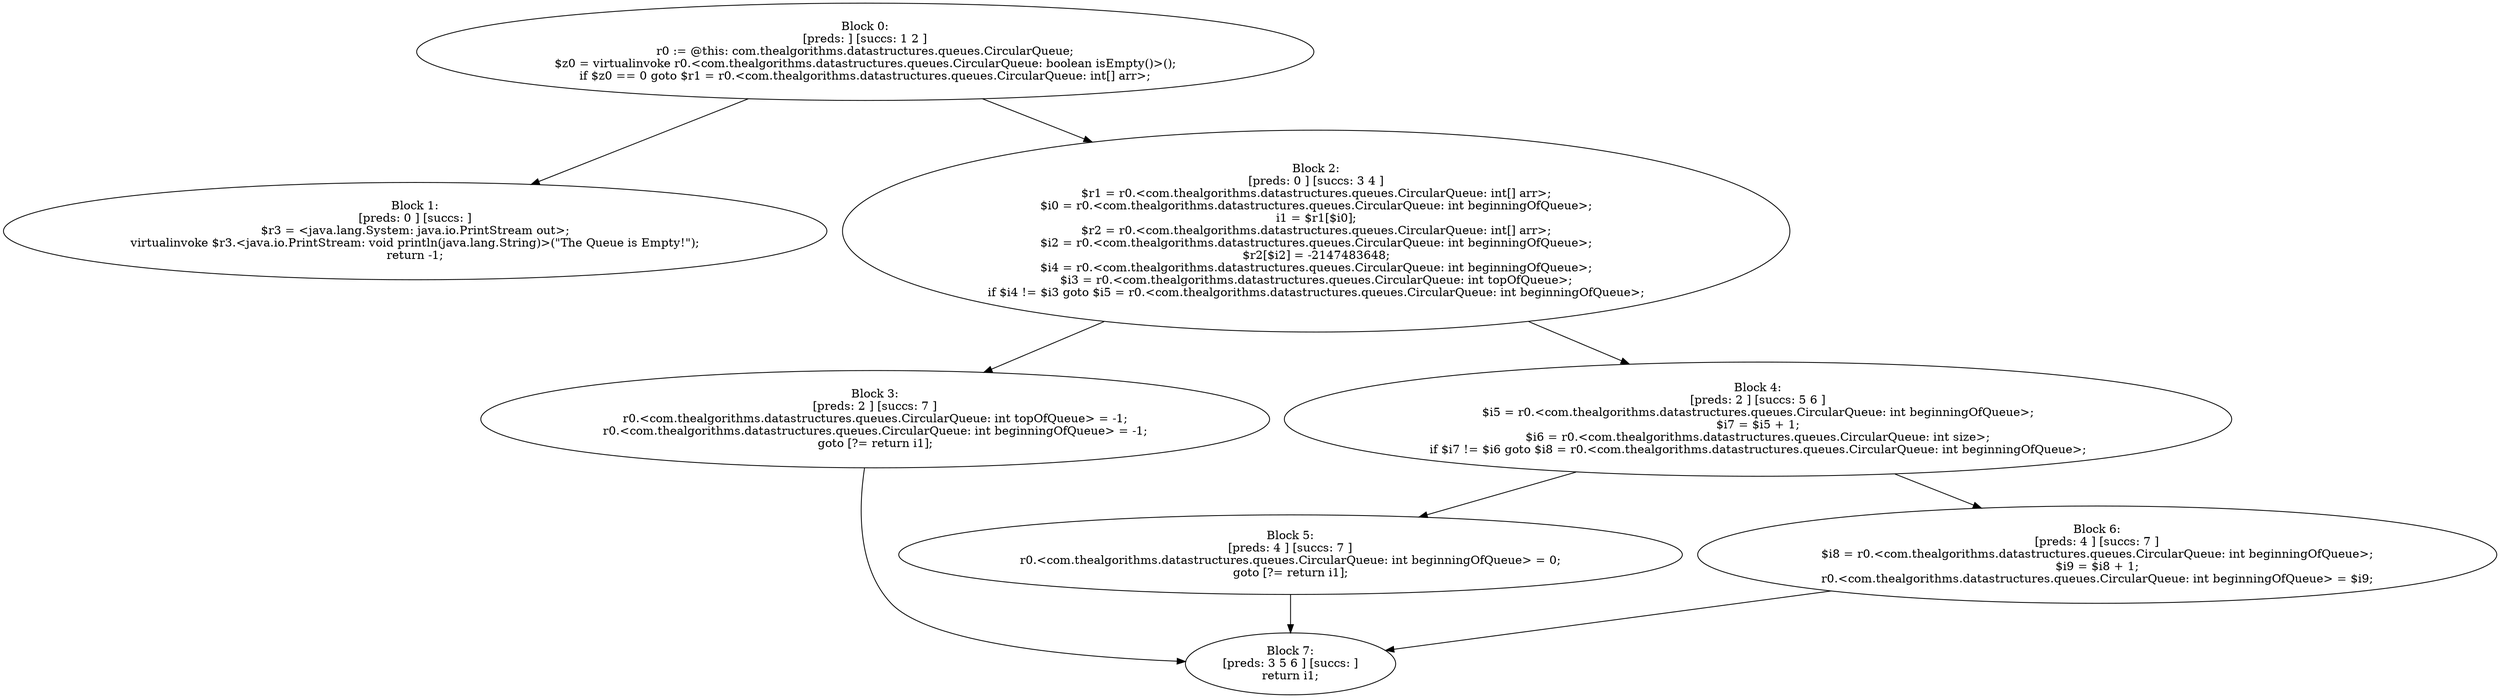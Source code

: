 digraph "unitGraph" {
    "Block 0:
[preds: ] [succs: 1 2 ]
r0 := @this: com.thealgorithms.datastructures.queues.CircularQueue;
$z0 = virtualinvoke r0.<com.thealgorithms.datastructures.queues.CircularQueue: boolean isEmpty()>();
if $z0 == 0 goto $r1 = r0.<com.thealgorithms.datastructures.queues.CircularQueue: int[] arr>;
"
    "Block 1:
[preds: 0 ] [succs: ]
$r3 = <java.lang.System: java.io.PrintStream out>;
virtualinvoke $r3.<java.io.PrintStream: void println(java.lang.String)>(\"The Queue is Empty!\");
return -1;
"
    "Block 2:
[preds: 0 ] [succs: 3 4 ]
$r1 = r0.<com.thealgorithms.datastructures.queues.CircularQueue: int[] arr>;
$i0 = r0.<com.thealgorithms.datastructures.queues.CircularQueue: int beginningOfQueue>;
i1 = $r1[$i0];
$r2 = r0.<com.thealgorithms.datastructures.queues.CircularQueue: int[] arr>;
$i2 = r0.<com.thealgorithms.datastructures.queues.CircularQueue: int beginningOfQueue>;
$r2[$i2] = -2147483648;
$i4 = r0.<com.thealgorithms.datastructures.queues.CircularQueue: int beginningOfQueue>;
$i3 = r0.<com.thealgorithms.datastructures.queues.CircularQueue: int topOfQueue>;
if $i4 != $i3 goto $i5 = r0.<com.thealgorithms.datastructures.queues.CircularQueue: int beginningOfQueue>;
"
    "Block 3:
[preds: 2 ] [succs: 7 ]
r0.<com.thealgorithms.datastructures.queues.CircularQueue: int topOfQueue> = -1;
r0.<com.thealgorithms.datastructures.queues.CircularQueue: int beginningOfQueue> = -1;
goto [?= return i1];
"
    "Block 4:
[preds: 2 ] [succs: 5 6 ]
$i5 = r0.<com.thealgorithms.datastructures.queues.CircularQueue: int beginningOfQueue>;
$i7 = $i5 + 1;
$i6 = r0.<com.thealgorithms.datastructures.queues.CircularQueue: int size>;
if $i7 != $i6 goto $i8 = r0.<com.thealgorithms.datastructures.queues.CircularQueue: int beginningOfQueue>;
"
    "Block 5:
[preds: 4 ] [succs: 7 ]
r0.<com.thealgorithms.datastructures.queues.CircularQueue: int beginningOfQueue> = 0;
goto [?= return i1];
"
    "Block 6:
[preds: 4 ] [succs: 7 ]
$i8 = r0.<com.thealgorithms.datastructures.queues.CircularQueue: int beginningOfQueue>;
$i9 = $i8 + 1;
r0.<com.thealgorithms.datastructures.queues.CircularQueue: int beginningOfQueue> = $i9;
"
    "Block 7:
[preds: 3 5 6 ] [succs: ]
return i1;
"
    "Block 0:
[preds: ] [succs: 1 2 ]
r0 := @this: com.thealgorithms.datastructures.queues.CircularQueue;
$z0 = virtualinvoke r0.<com.thealgorithms.datastructures.queues.CircularQueue: boolean isEmpty()>();
if $z0 == 0 goto $r1 = r0.<com.thealgorithms.datastructures.queues.CircularQueue: int[] arr>;
"->"Block 1:
[preds: 0 ] [succs: ]
$r3 = <java.lang.System: java.io.PrintStream out>;
virtualinvoke $r3.<java.io.PrintStream: void println(java.lang.String)>(\"The Queue is Empty!\");
return -1;
";
    "Block 0:
[preds: ] [succs: 1 2 ]
r0 := @this: com.thealgorithms.datastructures.queues.CircularQueue;
$z0 = virtualinvoke r0.<com.thealgorithms.datastructures.queues.CircularQueue: boolean isEmpty()>();
if $z0 == 0 goto $r1 = r0.<com.thealgorithms.datastructures.queues.CircularQueue: int[] arr>;
"->"Block 2:
[preds: 0 ] [succs: 3 4 ]
$r1 = r0.<com.thealgorithms.datastructures.queues.CircularQueue: int[] arr>;
$i0 = r0.<com.thealgorithms.datastructures.queues.CircularQueue: int beginningOfQueue>;
i1 = $r1[$i0];
$r2 = r0.<com.thealgorithms.datastructures.queues.CircularQueue: int[] arr>;
$i2 = r0.<com.thealgorithms.datastructures.queues.CircularQueue: int beginningOfQueue>;
$r2[$i2] = -2147483648;
$i4 = r0.<com.thealgorithms.datastructures.queues.CircularQueue: int beginningOfQueue>;
$i3 = r0.<com.thealgorithms.datastructures.queues.CircularQueue: int topOfQueue>;
if $i4 != $i3 goto $i5 = r0.<com.thealgorithms.datastructures.queues.CircularQueue: int beginningOfQueue>;
";
    "Block 2:
[preds: 0 ] [succs: 3 4 ]
$r1 = r0.<com.thealgorithms.datastructures.queues.CircularQueue: int[] arr>;
$i0 = r0.<com.thealgorithms.datastructures.queues.CircularQueue: int beginningOfQueue>;
i1 = $r1[$i0];
$r2 = r0.<com.thealgorithms.datastructures.queues.CircularQueue: int[] arr>;
$i2 = r0.<com.thealgorithms.datastructures.queues.CircularQueue: int beginningOfQueue>;
$r2[$i2] = -2147483648;
$i4 = r0.<com.thealgorithms.datastructures.queues.CircularQueue: int beginningOfQueue>;
$i3 = r0.<com.thealgorithms.datastructures.queues.CircularQueue: int topOfQueue>;
if $i4 != $i3 goto $i5 = r0.<com.thealgorithms.datastructures.queues.CircularQueue: int beginningOfQueue>;
"->"Block 3:
[preds: 2 ] [succs: 7 ]
r0.<com.thealgorithms.datastructures.queues.CircularQueue: int topOfQueue> = -1;
r0.<com.thealgorithms.datastructures.queues.CircularQueue: int beginningOfQueue> = -1;
goto [?= return i1];
";
    "Block 2:
[preds: 0 ] [succs: 3 4 ]
$r1 = r0.<com.thealgorithms.datastructures.queues.CircularQueue: int[] arr>;
$i0 = r0.<com.thealgorithms.datastructures.queues.CircularQueue: int beginningOfQueue>;
i1 = $r1[$i0];
$r2 = r0.<com.thealgorithms.datastructures.queues.CircularQueue: int[] arr>;
$i2 = r0.<com.thealgorithms.datastructures.queues.CircularQueue: int beginningOfQueue>;
$r2[$i2] = -2147483648;
$i4 = r0.<com.thealgorithms.datastructures.queues.CircularQueue: int beginningOfQueue>;
$i3 = r0.<com.thealgorithms.datastructures.queues.CircularQueue: int topOfQueue>;
if $i4 != $i3 goto $i5 = r0.<com.thealgorithms.datastructures.queues.CircularQueue: int beginningOfQueue>;
"->"Block 4:
[preds: 2 ] [succs: 5 6 ]
$i5 = r0.<com.thealgorithms.datastructures.queues.CircularQueue: int beginningOfQueue>;
$i7 = $i5 + 1;
$i6 = r0.<com.thealgorithms.datastructures.queues.CircularQueue: int size>;
if $i7 != $i6 goto $i8 = r0.<com.thealgorithms.datastructures.queues.CircularQueue: int beginningOfQueue>;
";
    "Block 3:
[preds: 2 ] [succs: 7 ]
r0.<com.thealgorithms.datastructures.queues.CircularQueue: int topOfQueue> = -1;
r0.<com.thealgorithms.datastructures.queues.CircularQueue: int beginningOfQueue> = -1;
goto [?= return i1];
"->"Block 7:
[preds: 3 5 6 ] [succs: ]
return i1;
";
    "Block 4:
[preds: 2 ] [succs: 5 6 ]
$i5 = r0.<com.thealgorithms.datastructures.queues.CircularQueue: int beginningOfQueue>;
$i7 = $i5 + 1;
$i6 = r0.<com.thealgorithms.datastructures.queues.CircularQueue: int size>;
if $i7 != $i6 goto $i8 = r0.<com.thealgorithms.datastructures.queues.CircularQueue: int beginningOfQueue>;
"->"Block 5:
[preds: 4 ] [succs: 7 ]
r0.<com.thealgorithms.datastructures.queues.CircularQueue: int beginningOfQueue> = 0;
goto [?= return i1];
";
    "Block 4:
[preds: 2 ] [succs: 5 6 ]
$i5 = r0.<com.thealgorithms.datastructures.queues.CircularQueue: int beginningOfQueue>;
$i7 = $i5 + 1;
$i6 = r0.<com.thealgorithms.datastructures.queues.CircularQueue: int size>;
if $i7 != $i6 goto $i8 = r0.<com.thealgorithms.datastructures.queues.CircularQueue: int beginningOfQueue>;
"->"Block 6:
[preds: 4 ] [succs: 7 ]
$i8 = r0.<com.thealgorithms.datastructures.queues.CircularQueue: int beginningOfQueue>;
$i9 = $i8 + 1;
r0.<com.thealgorithms.datastructures.queues.CircularQueue: int beginningOfQueue> = $i9;
";
    "Block 5:
[preds: 4 ] [succs: 7 ]
r0.<com.thealgorithms.datastructures.queues.CircularQueue: int beginningOfQueue> = 0;
goto [?= return i1];
"->"Block 7:
[preds: 3 5 6 ] [succs: ]
return i1;
";
    "Block 6:
[preds: 4 ] [succs: 7 ]
$i8 = r0.<com.thealgorithms.datastructures.queues.CircularQueue: int beginningOfQueue>;
$i9 = $i8 + 1;
r0.<com.thealgorithms.datastructures.queues.CircularQueue: int beginningOfQueue> = $i9;
"->"Block 7:
[preds: 3 5 6 ] [succs: ]
return i1;
";
}
